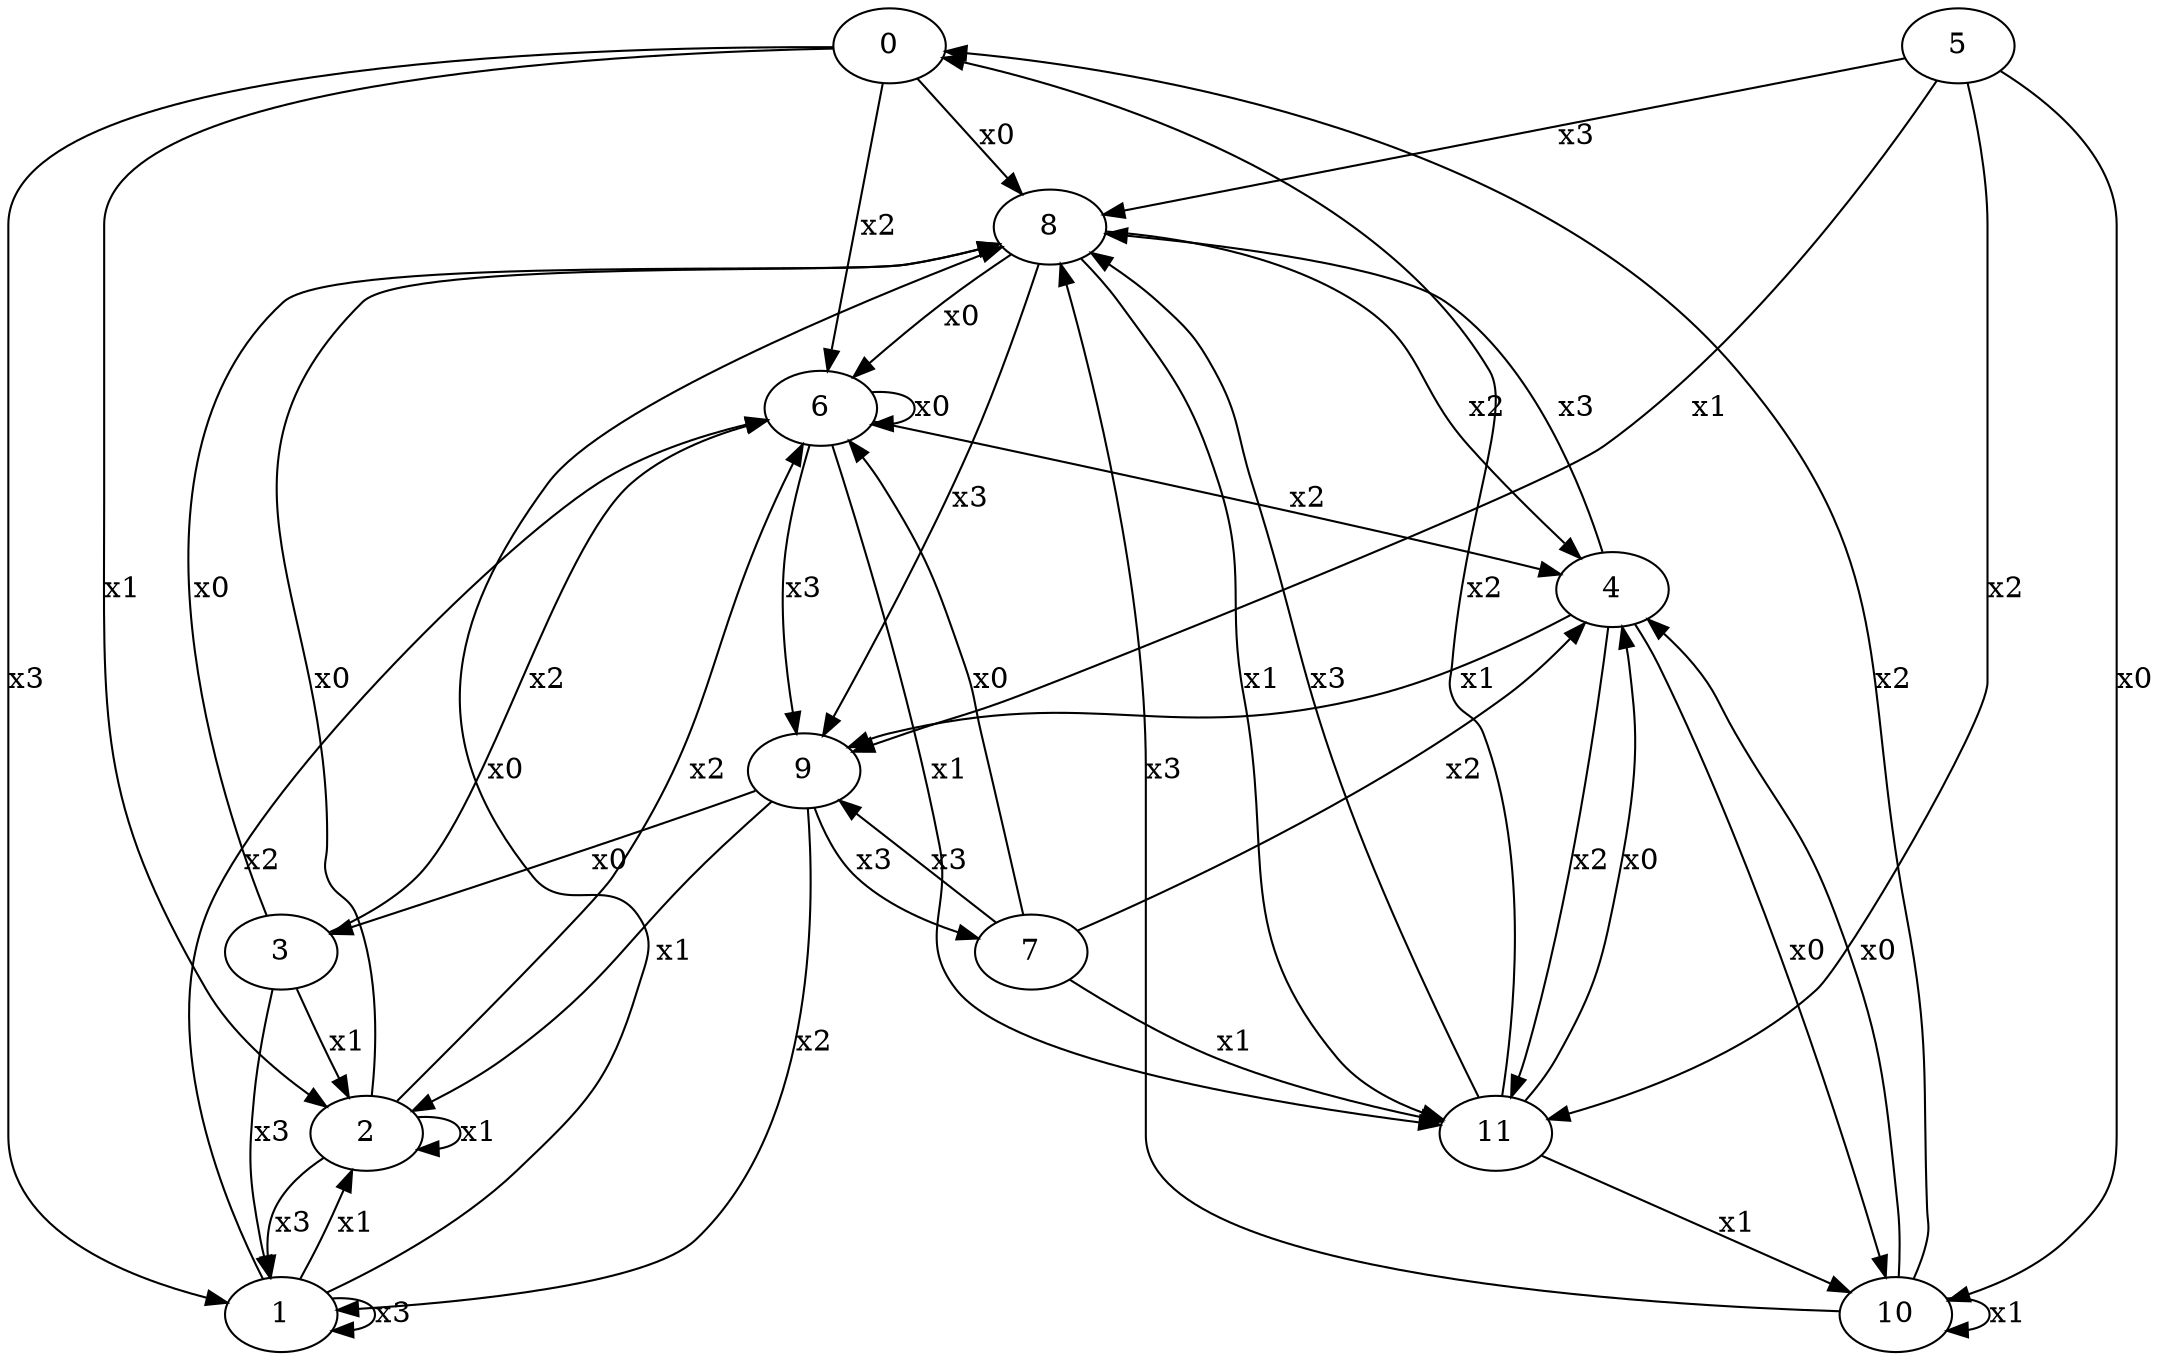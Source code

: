 digraph {
	0 -> 8[label=x0];
	0 -> 2[label=x1];
	0 -> 6[label=x2];
	0 -> 1[label=x3];
	1 -> 8[label=x0];
	1 -> 2[label=x1];
	1 -> 6[label=x2];
	1 -> 1[label=x3];
	2 -> 8[label=x0];
	2 -> 2[label=x1];
	2 -> 6[label=x2];
	2 -> 1[label=x3];
	3 -> 8[label=x0];
	3 -> 2[label=x1];
	3 -> 6[label=x2];
	3 -> 1[label=x3];
	4 -> 10[label=x0];
	4 -> 9[label=x1];
	4 -> 11[label=x2];
	4 -> 8[label=x3];
	5 -> 10[label=x0];
	5 -> 9[label=x1];
	5 -> 11[label=x2];
	5 -> 8[label=x3];
	6 -> 6[label=x0];
	6 -> 11[label=x1];
	6 -> 4[label=x2];
	6 -> 9[label=x3];
	7 -> 6[label=x0];
	7 -> 11[label=x1];
	7 -> 4[label=x2];
	7 -> 9[label=x3];
	8 -> 6[label=x0];
	8 -> 11[label=x1];
	8 -> 4[label=x2];
	8 -> 9[label=x3];
	9 -> 3[label=x0];
	9 -> 2[label=x1];
	9 -> 1[label=x2];
	9 -> 7[label=x3];
	10 -> 4[label=x0];
	10 -> 10[label=x1];
	10 -> 0[label=x2];
	10 -> 8[label=x3];
	11 -> 4[label=x0];
	11 -> 10[label=x1];
	11 -> 0[label=x2];
	11 -> 8[label=x3];
}